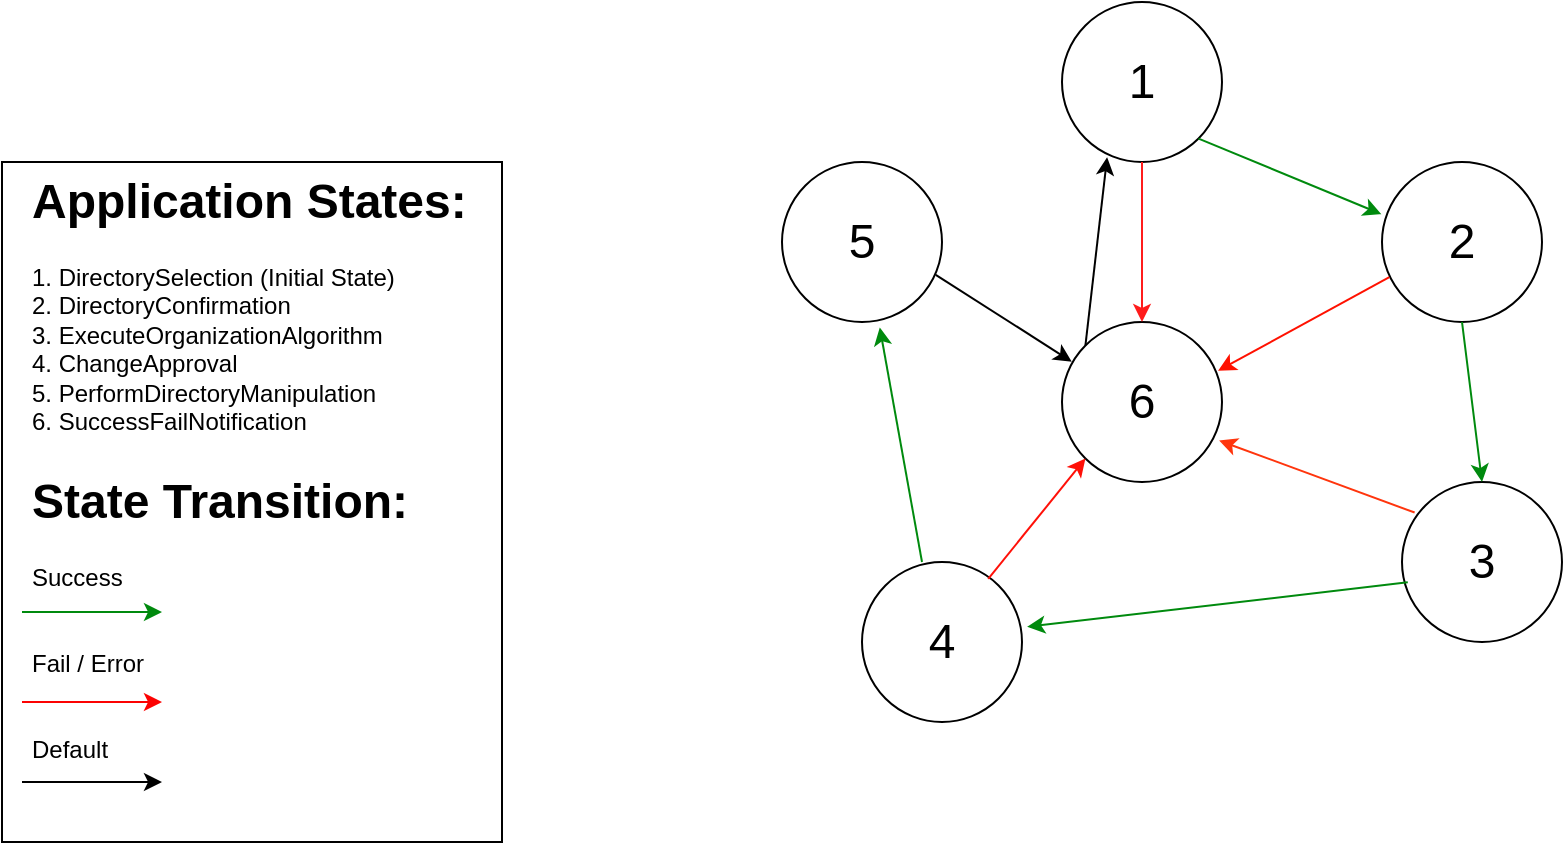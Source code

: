 <mxfile version="20.7.4" type="device"><diagram id="C5RBs43oDa-KdzZeNtuy" name="Page-1"><mxGraphModel dx="1194" dy="664" grid="1" gridSize="10" guides="1" tooltips="1" connect="1" arrows="1" fold="1" page="1" pageScale="1" pageWidth="827" pageHeight="1169" math="0" shadow="0"><root><mxCell id="WIyWlLk6GJQsqaUBKTNV-0"/><mxCell id="WIyWlLk6GJQsqaUBKTNV-1" parent="WIyWlLk6GJQsqaUBKTNV-0"/><mxCell id="mWCAQnrbDnmNU5GjZwae-1" value="" style="rounded=0;whiteSpace=wrap;html=1;" vertex="1" parent="WIyWlLk6GJQsqaUBKTNV-1"><mxGeometry x="70" y="160" width="250" height="340" as="geometry"/></mxCell><mxCell id="mWCAQnrbDnmNU5GjZwae-3" value="&lt;h1&gt;Application States:&lt;/h1&gt;&lt;p&gt;1. DirectorySelection (Initial State)&lt;br&gt;2. DirectoryConfirmation&lt;br&gt;3. ExecuteOrganizationAlgorithm&lt;br&gt;4. ChangeApproval&lt;br&gt;5. PerformDirectoryManipulation&lt;br&gt;6. SuccessFailNotification&lt;/p&gt;" style="text;html=1;strokeColor=none;fillColor=none;spacing=5;spacingTop=-20;whiteSpace=wrap;overflow=hidden;rounded=0;" vertex="1" parent="WIyWlLk6GJQsqaUBKTNV-1"><mxGeometry x="80" y="160" width="280" height="150" as="geometry"/></mxCell><mxCell id="mWCAQnrbDnmNU5GjZwae-4" value="" style="ellipse;whiteSpace=wrap;html=1;aspect=fixed;" vertex="1" parent="WIyWlLk6GJQsqaUBKTNV-1"><mxGeometry x="600" y="80" width="80" height="80" as="geometry"/></mxCell><mxCell id="mWCAQnrbDnmNU5GjZwae-5" value="&lt;font style=&quot;font-size: 24px;&quot;&gt;1&lt;/font&gt;" style="text;html=1;strokeColor=none;fillColor=none;align=center;verticalAlign=middle;whiteSpace=wrap;rounded=0;" vertex="1" parent="WIyWlLk6GJQsqaUBKTNV-1"><mxGeometry x="610" y="105" width="60" height="30" as="geometry"/></mxCell><mxCell id="mWCAQnrbDnmNU5GjZwae-6" value="" style="ellipse;whiteSpace=wrap;html=1;aspect=fixed;" vertex="1" parent="WIyWlLk6GJQsqaUBKTNV-1"><mxGeometry x="760" y="160" width="80" height="80" as="geometry"/></mxCell><mxCell id="mWCAQnrbDnmNU5GjZwae-7" value="&lt;font style=&quot;font-size: 24px;&quot;&gt;2&lt;/font&gt;" style="text;html=1;strokeColor=none;fillColor=none;align=center;verticalAlign=middle;whiteSpace=wrap;rounded=0;" vertex="1" parent="WIyWlLk6GJQsqaUBKTNV-1"><mxGeometry x="770" y="185" width="60" height="30" as="geometry"/></mxCell><mxCell id="mWCAQnrbDnmNU5GjZwae-8" value="" style="ellipse;whiteSpace=wrap;html=1;aspect=fixed;" vertex="1" parent="WIyWlLk6GJQsqaUBKTNV-1"><mxGeometry x="770" y="320" width="80" height="80" as="geometry"/></mxCell><mxCell id="mWCAQnrbDnmNU5GjZwae-9" value="&lt;font style=&quot;font-size: 24px;&quot;&gt;3&lt;/font&gt;" style="text;html=1;strokeColor=none;fillColor=none;align=center;verticalAlign=middle;whiteSpace=wrap;rounded=0;" vertex="1" parent="WIyWlLk6GJQsqaUBKTNV-1"><mxGeometry x="780" y="345" width="60" height="30" as="geometry"/></mxCell><mxCell id="mWCAQnrbDnmNU5GjZwae-10" value="" style="ellipse;whiteSpace=wrap;html=1;aspect=fixed;" vertex="1" parent="WIyWlLk6GJQsqaUBKTNV-1"><mxGeometry x="500" y="360" width="80" height="80" as="geometry"/></mxCell><mxCell id="mWCAQnrbDnmNU5GjZwae-11" value="&lt;font style=&quot;font-size: 24px;&quot;&gt;4&lt;/font&gt;" style="text;html=1;strokeColor=none;fillColor=none;align=center;verticalAlign=middle;whiteSpace=wrap;rounded=0;" vertex="1" parent="WIyWlLk6GJQsqaUBKTNV-1"><mxGeometry x="510" y="385" width="60" height="30" as="geometry"/></mxCell><mxCell id="mWCAQnrbDnmNU5GjZwae-12" value="" style="ellipse;whiteSpace=wrap;html=1;aspect=fixed;" vertex="1" parent="WIyWlLk6GJQsqaUBKTNV-1"><mxGeometry x="460" y="160" width="80" height="80" as="geometry"/></mxCell><mxCell id="mWCAQnrbDnmNU5GjZwae-13" value="&lt;font style=&quot;font-size: 24px;&quot;&gt;5&lt;/font&gt;" style="text;html=1;strokeColor=none;fillColor=none;align=center;verticalAlign=middle;whiteSpace=wrap;rounded=0;" vertex="1" parent="WIyWlLk6GJQsqaUBKTNV-1"><mxGeometry x="470" y="185" width="60" height="30" as="geometry"/></mxCell><mxCell id="mWCAQnrbDnmNU5GjZwae-14" value="" style="ellipse;whiteSpace=wrap;html=1;aspect=fixed;" vertex="1" parent="WIyWlLk6GJQsqaUBKTNV-1"><mxGeometry x="600" y="240" width="80" height="80" as="geometry"/></mxCell><mxCell id="mWCAQnrbDnmNU5GjZwae-15" value="&lt;font style=&quot;font-size: 24px;&quot;&gt;6&lt;/font&gt;" style="text;html=1;strokeColor=none;fillColor=none;align=center;verticalAlign=middle;whiteSpace=wrap;rounded=0;" vertex="1" parent="WIyWlLk6GJQsqaUBKTNV-1"><mxGeometry x="610" y="265" width="60" height="30" as="geometry"/></mxCell><mxCell id="mWCAQnrbDnmNU5GjZwae-16" value="" style="endArrow=classic;html=1;rounded=0;fontSize=24;exitX=1;exitY=1;exitDx=0;exitDy=0;entryX=-0.004;entryY=0.326;entryDx=0;entryDy=0;entryPerimeter=0;strokeColor=#008A0E;" edge="1" parent="WIyWlLk6GJQsqaUBKTNV-1" source="mWCAQnrbDnmNU5GjZwae-4" target="mWCAQnrbDnmNU5GjZwae-6"><mxGeometry width="50" height="50" relative="1" as="geometry"><mxPoint x="630" y="340" as="sourcePoint"/><mxPoint x="680" y="290" as="targetPoint"/></mxGeometry></mxCell><mxCell id="mWCAQnrbDnmNU5GjZwae-17" value="" style="endArrow=classic;html=1;rounded=0;fontSize=24;exitX=0.5;exitY=1;exitDx=0;exitDy=0;entryX=0.5;entryY=0;entryDx=0;entryDy=0;strokeColor=#FF1C1C;" edge="1" parent="WIyWlLk6GJQsqaUBKTNV-1" source="mWCAQnrbDnmNU5GjZwae-4" target="mWCAQnrbDnmNU5GjZwae-14"><mxGeometry width="50" height="50" relative="1" as="geometry"><mxPoint x="630" y="340" as="sourcePoint"/><mxPoint x="680" y="290" as="targetPoint"/></mxGeometry></mxCell><mxCell id="mWCAQnrbDnmNU5GjZwae-18" value="" style="endArrow=classic;html=1;rounded=0;fontSize=24;entryX=0.282;entryY=0.97;entryDx=0;entryDy=0;entryPerimeter=0;exitX=0;exitY=0;exitDx=0;exitDy=0;" edge="1" parent="WIyWlLk6GJQsqaUBKTNV-1" source="mWCAQnrbDnmNU5GjZwae-14" target="mWCAQnrbDnmNU5GjZwae-4"><mxGeometry width="50" height="50" relative="1" as="geometry"><mxPoint x="620" y="250" as="sourcePoint"/><mxPoint x="680" y="290" as="targetPoint"/></mxGeometry></mxCell><mxCell id="mWCAQnrbDnmNU5GjZwae-20" value="" style="endArrow=classic;html=1;rounded=0;fontSize=24;entryX=0.5;entryY=0;entryDx=0;entryDy=0;exitX=0.5;exitY=1;exitDx=0;exitDy=0;strokeColor=#008A0E;" edge="1" parent="WIyWlLk6GJQsqaUBKTNV-1" source="mWCAQnrbDnmNU5GjZwae-6" target="mWCAQnrbDnmNU5GjZwae-8"><mxGeometry width="50" height="50" relative="1" as="geometry"><mxPoint x="660" y="220" as="sourcePoint"/><mxPoint x="710" y="170" as="targetPoint"/></mxGeometry></mxCell><mxCell id="mWCAQnrbDnmNU5GjZwae-21" value="" style="endArrow=classic;html=1;rounded=0;fontSize=24;exitX=0.961;exitY=0.705;exitDx=0;exitDy=0;exitPerimeter=0;entryX=0.061;entryY=0.248;entryDx=0;entryDy=0;entryPerimeter=0;" edge="1" parent="WIyWlLk6GJQsqaUBKTNV-1" source="mWCAQnrbDnmNU5GjZwae-12" target="mWCAQnrbDnmNU5GjZwae-14"><mxGeometry width="50" height="50" relative="1" as="geometry"><mxPoint x="660" y="280" as="sourcePoint"/><mxPoint x="710" y="230" as="targetPoint"/></mxGeometry></mxCell><mxCell id="mWCAQnrbDnmNU5GjZwae-22" value="" style="endArrow=classic;html=1;rounded=0;fontSize=24;entryX=1.032;entryY=0.405;entryDx=0;entryDy=0;entryPerimeter=0;exitX=0.036;exitY=0.627;exitDx=0;exitDy=0;exitPerimeter=0;strokeColor=#008A0E;" edge="1" parent="WIyWlLk6GJQsqaUBKTNV-1" source="mWCAQnrbDnmNU5GjZwae-8" target="mWCAQnrbDnmNU5GjZwae-10"><mxGeometry width="50" height="50" relative="1" as="geometry"><mxPoint x="660" y="280" as="sourcePoint"/><mxPoint x="710" y="230" as="targetPoint"/></mxGeometry></mxCell><mxCell id="mWCAQnrbDnmNU5GjZwae-23" value="" style="endArrow=classic;html=1;rounded=0;fontSize=24;entryX=0.611;entryY=1.034;entryDx=0;entryDy=0;entryPerimeter=0;strokeColor=#008A0E;" edge="1" parent="WIyWlLk6GJQsqaUBKTNV-1" target="mWCAQnrbDnmNU5GjZwae-12"><mxGeometry width="50" height="50" relative="1" as="geometry"><mxPoint x="530" y="360" as="sourcePoint"/><mxPoint x="710" y="230" as="targetPoint"/></mxGeometry></mxCell><mxCell id="mWCAQnrbDnmNU5GjZwae-24" value="" style="endArrow=classic;html=1;rounded=0;fontSize=24;exitX=0.789;exitY=0.105;exitDx=0;exitDy=0;exitPerimeter=0;entryX=0;entryY=1;entryDx=0;entryDy=0;strokeColor=#FF1008;" edge="1" parent="WIyWlLk6GJQsqaUBKTNV-1" source="mWCAQnrbDnmNU5GjZwae-10" target="mWCAQnrbDnmNU5GjZwae-14"><mxGeometry width="50" height="50" relative="1" as="geometry"><mxPoint x="660" y="280" as="sourcePoint"/><mxPoint x="710" y="230" as="targetPoint"/></mxGeometry></mxCell><mxCell id="mWCAQnrbDnmNU5GjZwae-25" value="" style="endArrow=classic;html=1;rounded=0;fontSize=24;exitX=0.079;exitY=0.191;exitDx=0;exitDy=0;exitPerimeter=0;entryX=0.982;entryY=0.741;entryDx=0;entryDy=0;entryPerimeter=0;strokeColor=#FF350D;" edge="1" parent="WIyWlLk6GJQsqaUBKTNV-1" source="mWCAQnrbDnmNU5GjZwae-8" target="mWCAQnrbDnmNU5GjZwae-14"><mxGeometry width="50" height="50" relative="1" as="geometry"><mxPoint x="660" y="280" as="sourcePoint"/><mxPoint x="710" y="230" as="targetPoint"/></mxGeometry></mxCell><mxCell id="mWCAQnrbDnmNU5GjZwae-26" value="" style="endArrow=classic;html=1;rounded=0;fontSize=24;exitX=0.046;exitY=0.72;exitDx=0;exitDy=0;exitPerimeter=0;entryX=0.975;entryY=0.305;entryDx=0;entryDy=0;entryPerimeter=0;strokeColor=#FF1100;" edge="1" parent="WIyWlLk6GJQsqaUBKTNV-1" source="mWCAQnrbDnmNU5GjZwae-6" target="mWCAQnrbDnmNU5GjZwae-14"><mxGeometry width="50" height="50" relative="1" as="geometry"><mxPoint x="660" y="280" as="sourcePoint"/><mxPoint x="710" y="230" as="targetPoint"/></mxGeometry></mxCell><mxCell id="mWCAQnrbDnmNU5GjZwae-28" value="&lt;h1&gt;State Transition:&lt;/h1&gt;&lt;p&gt;Success&amp;nbsp;&lt;br&gt;&lt;br&gt;&lt;br&gt;Fail / Error&lt;br&gt;&lt;br&gt;&lt;br&gt;Default&lt;br&gt;&lt;br&gt;&lt;/p&gt;" style="text;html=1;strokeColor=none;fillColor=none;spacing=5;spacingTop=-20;whiteSpace=wrap;overflow=hidden;rounded=0;" vertex="1" parent="WIyWlLk6GJQsqaUBKTNV-1"><mxGeometry x="80" y="310" width="280" height="160" as="geometry"/></mxCell><mxCell id="mWCAQnrbDnmNU5GjZwae-29" value="" style="endArrow=classic;html=1;rounded=0;strokeColor=#008A0E;fontSize=24;" edge="1" parent="WIyWlLk6GJQsqaUBKTNV-1"><mxGeometry width="50" height="50" relative="1" as="geometry"><mxPoint x="80" y="385" as="sourcePoint"/><mxPoint x="150" y="385" as="targetPoint"/></mxGeometry></mxCell><mxCell id="mWCAQnrbDnmNU5GjZwae-30" value="" style="endArrow=classic;html=1;rounded=0;strokeColor=#FC0303;fontSize=24;" edge="1" parent="WIyWlLk6GJQsqaUBKTNV-1"><mxGeometry width="50" height="50" relative="1" as="geometry"><mxPoint x="80" y="430" as="sourcePoint"/><mxPoint x="150" y="430" as="targetPoint"/></mxGeometry></mxCell><mxCell id="mWCAQnrbDnmNU5GjZwae-31" value="" style="endArrow=classic;html=1;rounded=0;strokeColor=#000000;fontSize=24;" edge="1" parent="WIyWlLk6GJQsqaUBKTNV-1"><mxGeometry width="50" height="50" relative="1" as="geometry"><mxPoint x="80" y="470" as="sourcePoint"/><mxPoint x="150" y="470" as="targetPoint"/></mxGeometry></mxCell></root></mxGraphModel></diagram></mxfile>